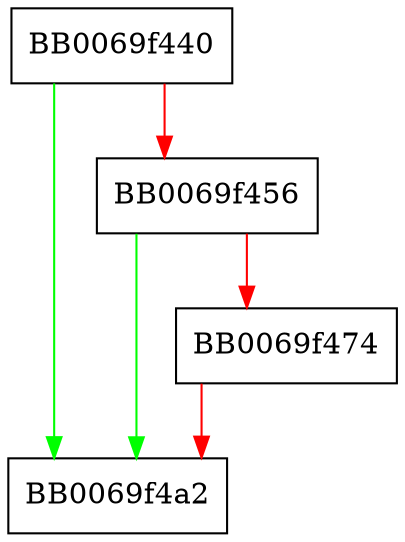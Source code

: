 digraph camellia_192_cbc_newctx {
  node [shape="box"];
  graph [splines=ortho];
  BB0069f440 -> BB0069f4a2 [color="green"];
  BB0069f440 -> BB0069f456 [color="red"];
  BB0069f456 -> BB0069f4a2 [color="green"];
  BB0069f456 -> BB0069f474 [color="red"];
  BB0069f474 -> BB0069f4a2 [color="red"];
}